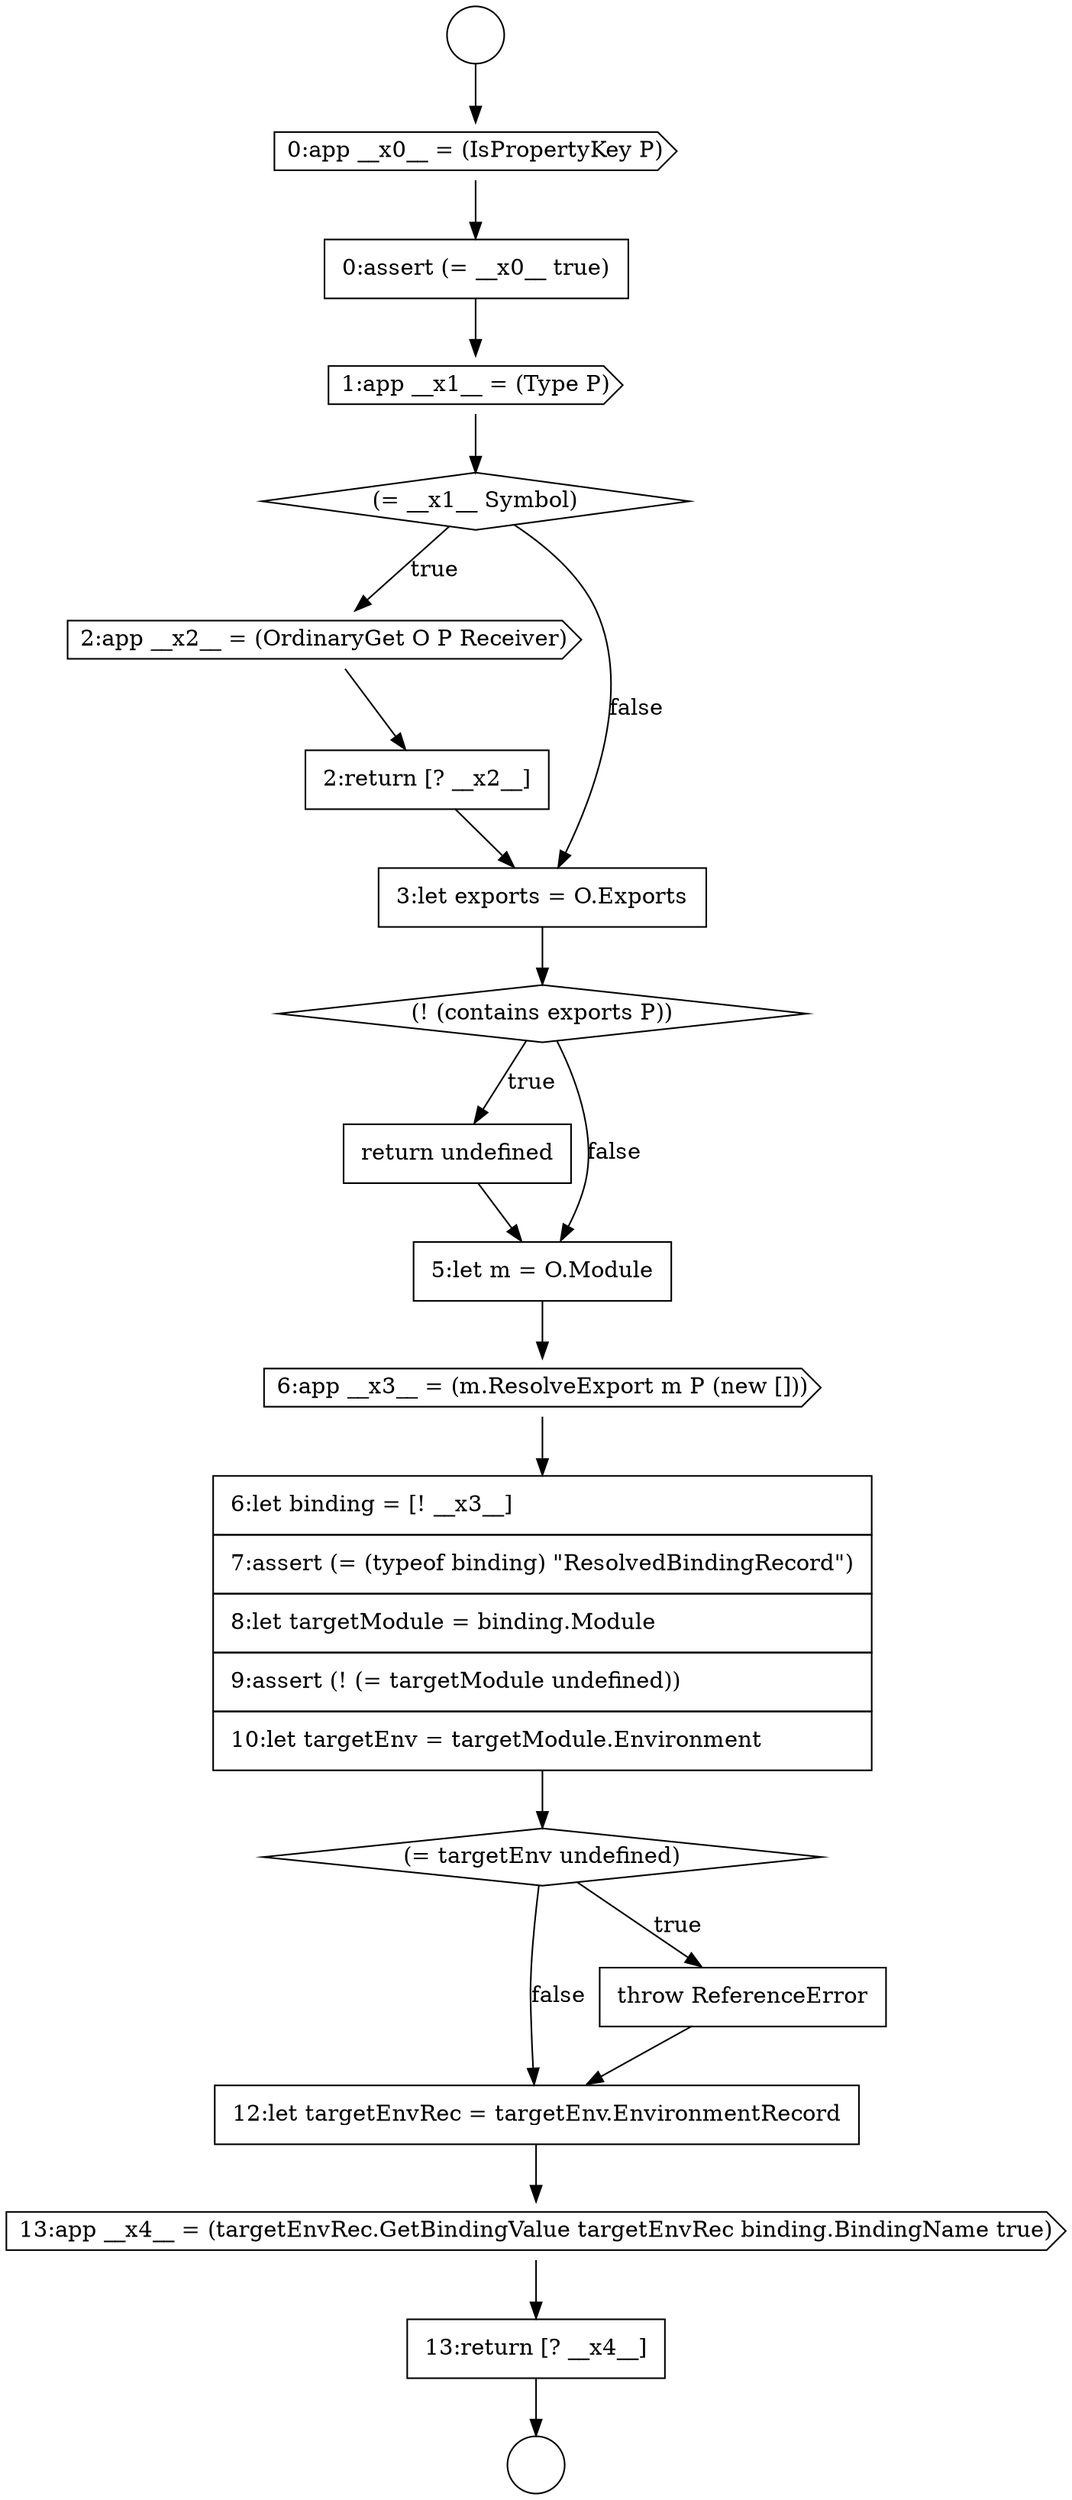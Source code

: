 digraph {
  node2822 [shape=none, margin=0, label=<<font color="black">
    <table border="0" cellborder="1" cellspacing="0" cellpadding="10">
      <tr><td align="left">6:let binding = [! __x3__]</td></tr>
      <tr><td align="left">7:assert (= (typeof binding) &quot;ResolvedBindingRecord&quot;)</td></tr>
      <tr><td align="left">8:let targetModule = binding.Module</td></tr>
      <tr><td align="left">9:assert (! (= targetModule undefined))</td></tr>
      <tr><td align="left">10:let targetEnv = targetModule.Environment</td></tr>
    </table>
  </font>> color="black" fillcolor="white" style=filled]
  node2814 [shape=diamond, label=<<font color="black">(= __x1__ Symbol)</font>> color="black" fillcolor="white" style=filled]
  node2809 [shape=circle label=" " color="black" fillcolor="white" style=filled]
  node2813 [shape=cds, label=<<font color="black">1:app __x1__ = (Type P)</font>> color="black" fillcolor="white" style=filled]
  node2816 [shape=none, margin=0, label=<<font color="black">
    <table border="0" cellborder="1" cellspacing="0" cellpadding="10">
      <tr><td align="left">2:return [? __x2__]</td></tr>
    </table>
  </font>> color="black" fillcolor="white" style=filled]
  node2821 [shape=cds, label=<<font color="black">6:app __x3__ = (m.ResolveExport m P (new []))</font>> color="black" fillcolor="white" style=filled]
  node2818 [shape=diamond, label=<<font color="black">(! (contains exports P))</font>> color="black" fillcolor="white" style=filled]
  node2815 [shape=cds, label=<<font color="black">2:app __x2__ = (OrdinaryGet O P Receiver)</font>> color="black" fillcolor="white" style=filled]
  node2810 [shape=circle label=" " color="black" fillcolor="white" style=filled]
  node2825 [shape=none, margin=0, label=<<font color="black">
    <table border="0" cellborder="1" cellspacing="0" cellpadding="10">
      <tr><td align="left">12:let targetEnvRec = targetEnv.EnvironmentRecord</td></tr>
    </table>
  </font>> color="black" fillcolor="white" style=filled]
  node2819 [shape=none, margin=0, label=<<font color="black">
    <table border="0" cellborder="1" cellspacing="0" cellpadding="10">
      <tr><td align="left">return undefined</td></tr>
    </table>
  </font>> color="black" fillcolor="white" style=filled]
  node2826 [shape=cds, label=<<font color="black">13:app __x4__ = (targetEnvRec.GetBindingValue targetEnvRec binding.BindingName true)</font>> color="black" fillcolor="white" style=filled]
  node2820 [shape=none, margin=0, label=<<font color="black">
    <table border="0" cellborder="1" cellspacing="0" cellpadding="10">
      <tr><td align="left">5:let m = O.Module</td></tr>
    </table>
  </font>> color="black" fillcolor="white" style=filled]
  node2817 [shape=none, margin=0, label=<<font color="black">
    <table border="0" cellborder="1" cellspacing="0" cellpadding="10">
      <tr><td align="left">3:let exports = O.Exports</td></tr>
    </table>
  </font>> color="black" fillcolor="white" style=filled]
  node2827 [shape=none, margin=0, label=<<font color="black">
    <table border="0" cellborder="1" cellspacing="0" cellpadding="10">
      <tr><td align="left">13:return [? __x4__]</td></tr>
    </table>
  </font>> color="black" fillcolor="white" style=filled]
  node2824 [shape=none, margin=0, label=<<font color="black">
    <table border="0" cellborder="1" cellspacing="0" cellpadding="10">
      <tr><td align="left">throw ReferenceError</td></tr>
    </table>
  </font>> color="black" fillcolor="white" style=filled]
  node2812 [shape=none, margin=0, label=<<font color="black">
    <table border="0" cellborder="1" cellspacing="0" cellpadding="10">
      <tr><td align="left">0:assert (= __x0__ true)</td></tr>
    </table>
  </font>> color="black" fillcolor="white" style=filled]
  node2823 [shape=diamond, label=<<font color="black">(= targetEnv undefined)</font>> color="black" fillcolor="white" style=filled]
  node2811 [shape=cds, label=<<font color="black">0:app __x0__ = (IsPropertyKey P)</font>> color="black" fillcolor="white" style=filled]
  node2819 -> node2820 [ color="black"]
  node2812 -> node2813 [ color="black"]
  node2813 -> node2814 [ color="black"]
  node2825 -> node2826 [ color="black"]
  node2822 -> node2823 [ color="black"]
  node2821 -> node2822 [ color="black"]
  node2811 -> node2812 [ color="black"]
  node2820 -> node2821 [ color="black"]
  node2814 -> node2815 [label=<<font color="black">true</font>> color="black"]
  node2814 -> node2817 [label=<<font color="black">false</font>> color="black"]
  node2817 -> node2818 [ color="black"]
  node2818 -> node2819 [label=<<font color="black">true</font>> color="black"]
  node2818 -> node2820 [label=<<font color="black">false</font>> color="black"]
  node2827 -> node2810 [ color="black"]
  node2815 -> node2816 [ color="black"]
  node2826 -> node2827 [ color="black"]
  node2824 -> node2825 [ color="black"]
  node2809 -> node2811 [ color="black"]
  node2823 -> node2824 [label=<<font color="black">true</font>> color="black"]
  node2823 -> node2825 [label=<<font color="black">false</font>> color="black"]
  node2816 -> node2817 [ color="black"]
}

